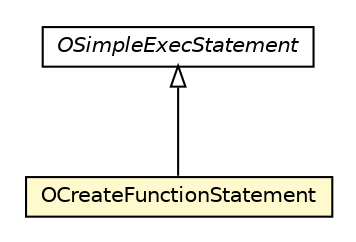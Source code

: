 #!/usr/local/bin/dot
#
# Class diagram 
# Generated by UMLGraph version R5_6-24-gf6e263 (http://www.umlgraph.org/)
#

digraph G {
	edge [fontname="Helvetica",fontsize=10,labelfontname="Helvetica",labelfontsize=10];
	node [fontname="Helvetica",fontsize=10,shape=plaintext];
	nodesep=0.25;
	ranksep=0.5;
	// com.orientechnologies.orient.core.sql.parser.OCreateFunctionStatement
	c2564907 [label=<<table title="com.orientechnologies.orient.core.sql.parser.OCreateFunctionStatement" border="0" cellborder="1" cellspacing="0" cellpadding="2" port="p" bgcolor="lemonChiffon" href="./OCreateFunctionStatement.html">
		<tr><td><table border="0" cellspacing="0" cellpadding="1">
<tr><td align="center" balign="center"> OCreateFunctionStatement </td></tr>
		</table></td></tr>
		</table>>, URL="./OCreateFunctionStatement.html", fontname="Helvetica", fontcolor="black", fontsize=10.0];
	// com.orientechnologies.orient.core.sql.parser.OSimpleExecStatement
	c2565041 [label=<<table title="com.orientechnologies.orient.core.sql.parser.OSimpleExecStatement" border="0" cellborder="1" cellspacing="0" cellpadding="2" port="p" href="./OSimpleExecStatement.html">
		<tr><td><table border="0" cellspacing="0" cellpadding="1">
<tr><td align="center" balign="center"><font face="Helvetica-Oblique"> OSimpleExecStatement </font></td></tr>
		</table></td></tr>
		</table>>, URL="./OSimpleExecStatement.html", fontname="Helvetica", fontcolor="black", fontsize=10.0];
	//com.orientechnologies.orient.core.sql.parser.OCreateFunctionStatement extends com.orientechnologies.orient.core.sql.parser.OSimpleExecStatement
	c2565041:p -> c2564907:p [dir=back,arrowtail=empty];
}

